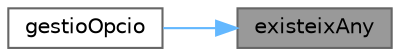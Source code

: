digraph "existeixAny"
{
 // LATEX_PDF_SIZE
  bgcolor="transparent";
  edge [fontname=Helvetica,fontsize=10,labelfontname=Helvetica,labelfontsize=10];
  node [fontname=Helvetica,fontsize=10,shape=box,height=0.2,width=0.4];
  rankdir="RL";
  Node1 [id="Node000001",label="existeixAny",height=0.2,width=0.4,color="gray40", fillcolor="grey60", style="filled", fontcolor="black",tooltip="Consulta si existe un año en los datos cargados."];
  Node1 -> Node2 [id="edge2_Node000001_Node000002",dir="back",color="steelblue1",style="solid",tooltip=" "];
  Node2 [id="Node000002",label="gestioOpcio",height=0.2,width=0.4,color="grey40", fillcolor="white", style="filled",URL="$main_8cpp.html#a5289933794b2beb79f44578f8d07af19",tooltip="Gestiona las opciones seleccionadas por el usuario."];
}
